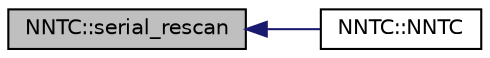 digraph "NNTC::serial_rescan"
{
  edge [fontname="Helvetica",fontsize="10",labelfontname="Helvetica",labelfontsize="10"];
  node [fontname="Helvetica",fontsize="10",shape=record];
  rankdir="LR";
  Node18 [label="NNTC::serial_rescan",height=0.2,width=0.4,color="black", fillcolor="grey75", style="filled", fontcolor="black"];
  Node18 -> Node19 [dir="back",color="midnightblue",fontsize="10",style="solid"];
  Node19 [label="NNTC::NNTC",height=0.2,width=0.4,color="black", fillcolor="white", style="filled",URL="$class_n_n_t_c.html#a6b610d14cbd1da9f70d6aafb8f8f630a"];
}
